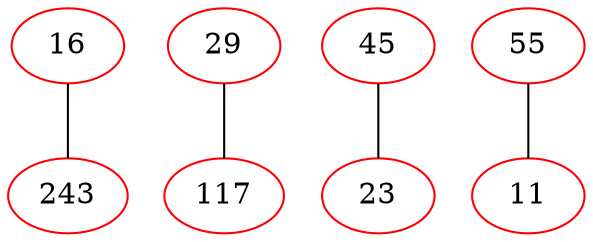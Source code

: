 strict graph G {
16 -- 243;
29 -- 117;
45 -- 23;
55 -- 11;
11 -- 55;
23 -- 45;
117 -- 29;
243 -- 16;
11[color=red];
16[color=red];
23[color=red];
29[color=red];
45[color=red];
55[color=red];
117[color=red];
243[color=red];
}
